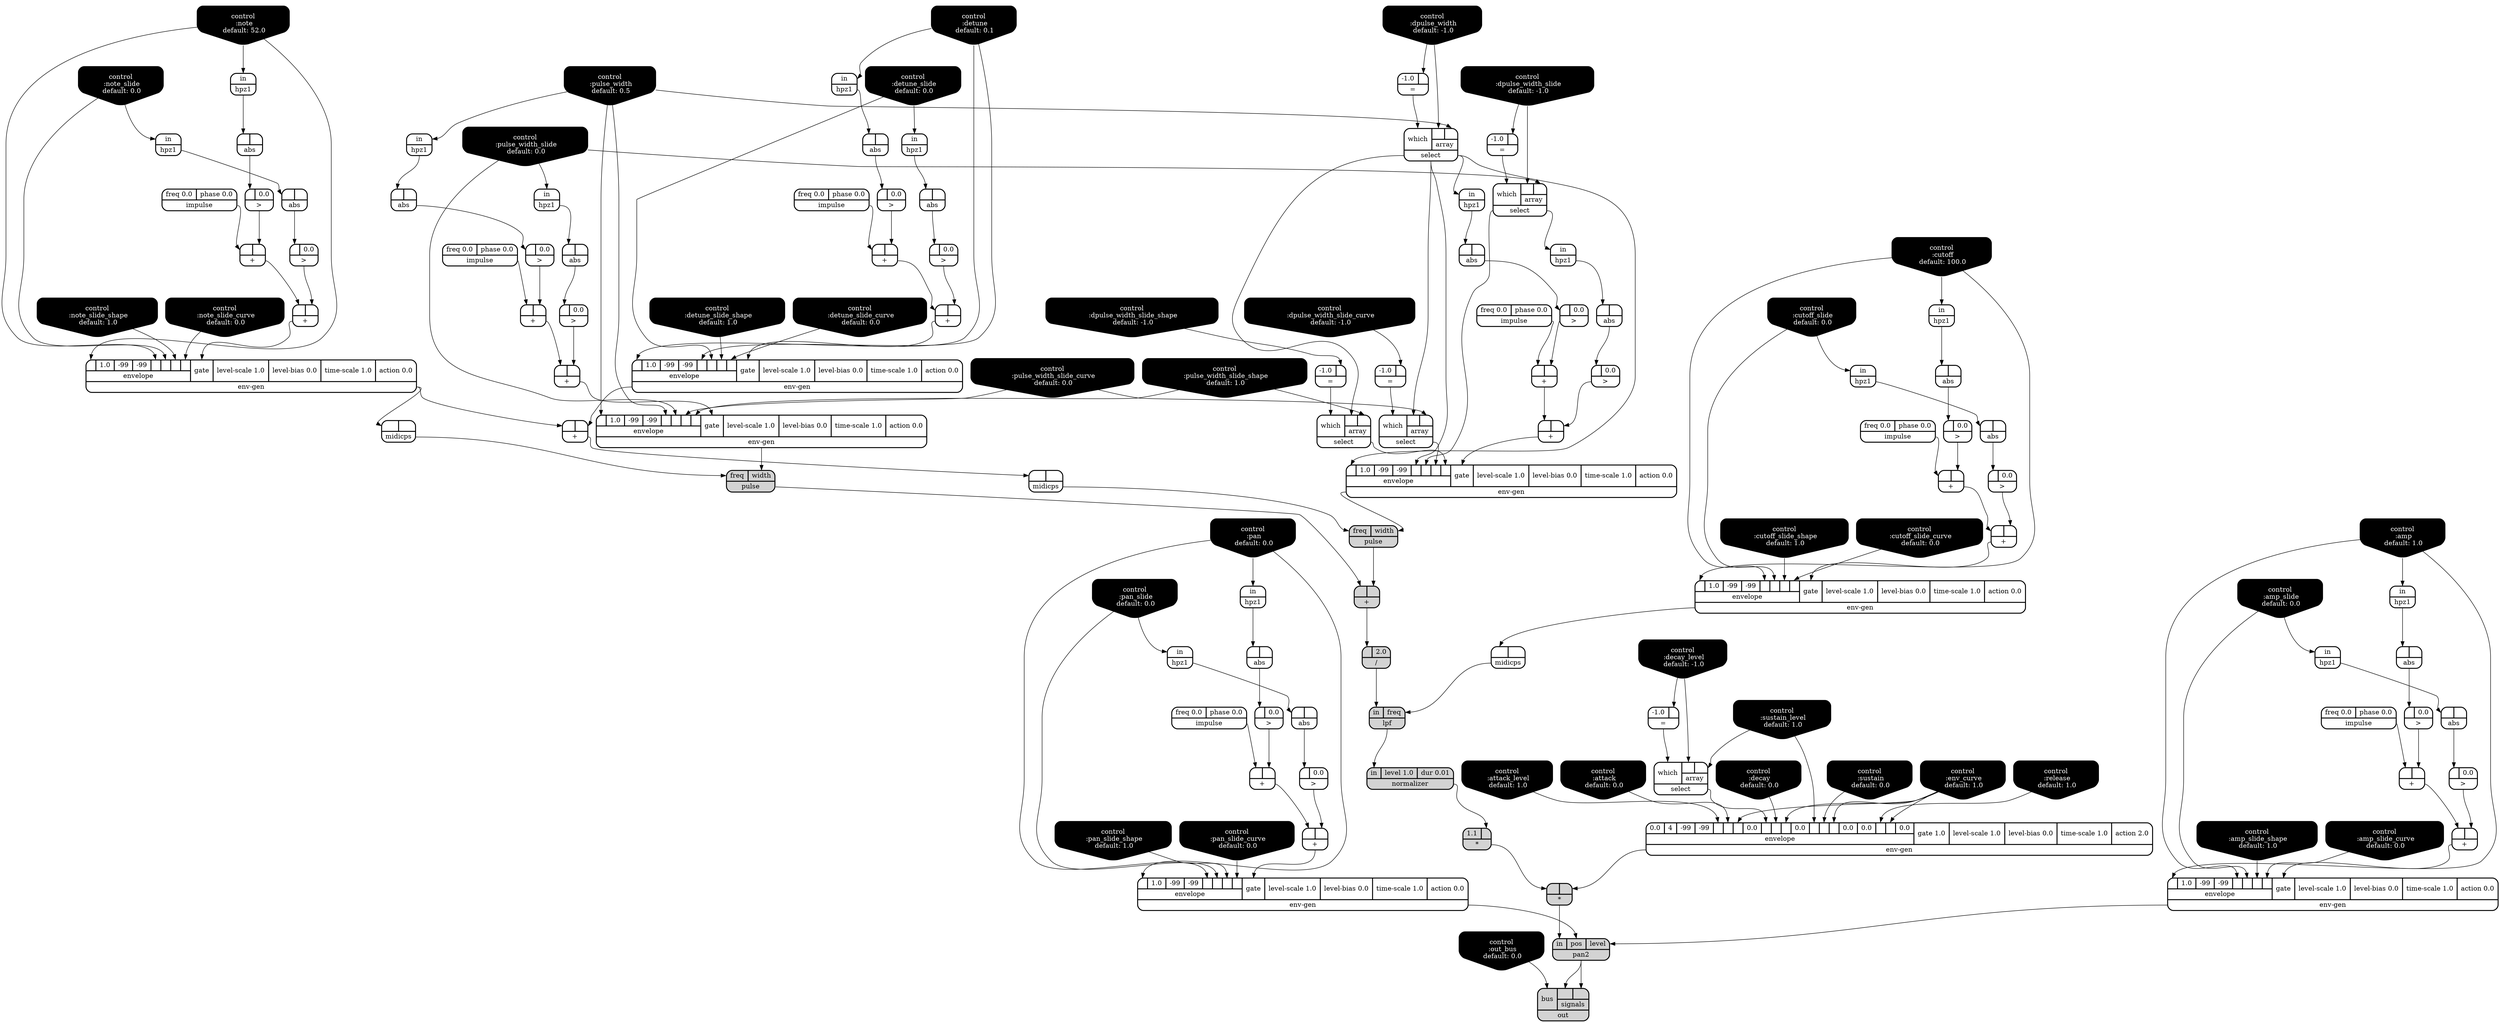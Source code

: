digraph synthdef {
117 [label = "{{ <a> 1.1|<b> } |<__UG_NAME__>* }" style="filled, bold, rounded"  shape=record rankdir=LR];
119 [label = "{{ <a> |<b> } |<__UG_NAME__>* }" style="filled, bold, rounded"  shape=record rankdir=LR];
60 [label = "{{ <a> |<b> } |<__UG_NAME__>+ }" style="bold, rounded" shape=record rankdir=LR];
64 [label = "{{ <a> |<b> } |<__UG_NAME__>+ }" style="bold, rounded" shape=record rankdir=LR];
72 [label = "{{ <a> |<b> } |<__UG_NAME__>+ }" style="bold, rounded" shape=record rankdir=LR];
77 [label = "{{ <a> |<b> } |<__UG_NAME__>+ }" style="bold, rounded" shape=record rankdir=LR];
81 [label = "{{ <a> |<b> } |<__UG_NAME__>+ }" style="bold, rounded" shape=record rankdir=LR];
85 [label = "{{ <a> |<b> } |<__UG_NAME__>+ }" style="bold, rounded" shape=record rankdir=LR];
86 [label = "{{ <a> |<b> } |<__UG_NAME__>+ }" style="bold, rounded" shape=record rankdir=LR];
88 [label = "{{ <a> |<b> } |<__UG_NAME__>+ }" style="bold, rounded" shape=record rankdir=LR];
92 [label = "{{ <a> |<b> } |<__UG_NAME__>+ }" style="bold, rounded" shape=record rankdir=LR];
97 [label = "{{ <a> |<b> } |<__UG_NAME__>+ }" style="bold, rounded" shape=record rankdir=LR];
103 [label = "{{ <a> |<b> } |<__UG_NAME__>+ }" style="filled, bold, rounded"  shape=record rankdir=LR];
106 [label = "{{ <a> |<b> } |<__UG_NAME__>+ }" style="bold, rounded" shape=record rankdir=LR];
110 [label = "{{ <a> |<b> } |<__UG_NAME__>+ }" style="bold, rounded" shape=record rankdir=LR];
122 [label = "{{ <a> |<b> } |<__UG_NAME__>+ }" style="bold, rounded" shape=record rankdir=LR];
125 [label = "{{ <a> |<b> } |<__UG_NAME__>+ }" style="bold, rounded" shape=record rankdir=LR];
128 [label = "{{ <a> |<b> } |<__UG_NAME__>+ }" style="bold, rounded" shape=record rankdir=LR];
104 [label = "{{ <a> |<b> 2.0} |<__UG_NAME__>/ }" style="filled, bold, rounded"  shape=record rankdir=LR];
40 [label = "{{ <a> -1.0|<b> } |<__UG_NAME__>= }" style="bold, rounded" shape=record rankdir=LR];
41 [label = "{{ <a> -1.0|<b> } |<__UG_NAME__>= }" style="bold, rounded" shape=record rankdir=LR];
46 [label = "{{ <a> -1.0|<b> } |<__UG_NAME__>= }" style="bold, rounded" shape=record rankdir=LR];
65 [label = "{{ <a> -1.0|<b> } |<__UG_NAME__>= }" style="bold, rounded" shape=record rankdir=LR];
98 [label = "{{ <a> -1.0|<b> } |<__UG_NAME__>= }" style="bold, rounded" shape=record rankdir=LR];
39 [label = "{{ <a> |<b> 0.0} |<__UG_NAME__>\> }" style="bold, rounded" shape=record rankdir=LR];
55 [label = "{{ <a> |<b> 0.0} |<__UG_NAME__>\> }" style="bold, rounded" shape=record rankdir=LR];
59 [label = "{{ <a> |<b> 0.0} |<__UG_NAME__>\> }" style="bold, rounded" shape=record rankdir=LR];
63 [label = "{{ <a> |<b> 0.0} |<__UG_NAME__>\> }" style="bold, rounded" shape=record rankdir=LR];
71 [label = "{{ <a> |<b> 0.0} |<__UG_NAME__>\> }" style="bold, rounded" shape=record rankdir=LR];
76 [label = "{{ <a> |<b> 0.0} |<__UG_NAME__>\> }" style="bold, rounded" shape=record rankdir=LR];
80 [label = "{{ <a> |<b> 0.0} |<__UG_NAME__>\> }" style="bold, rounded" shape=record rankdir=LR];
91 [label = "{{ <a> |<b> 0.0} |<__UG_NAME__>\> }" style="bold, rounded" shape=record rankdir=LR];
96 [label = "{{ <a> |<b> 0.0} |<__UG_NAME__>\> }" style="bold, rounded" shape=record rankdir=LR];
105 [label = "{{ <a> |<b> 0.0} |<__UG_NAME__>\> }" style="bold, rounded" shape=record rankdir=LR];
109 [label = "{{ <a> |<b> 0.0} |<__UG_NAME__>\> }" style="bold, rounded" shape=record rankdir=LR];
121 [label = "{{ <a> |<b> 0.0} |<__UG_NAME__>\> }" style="bold, rounded" shape=record rankdir=LR];
124 [label = "{{ <a> |<b> 0.0} |<__UG_NAME__>\> }" style="bold, rounded" shape=record rankdir=LR];
127 [label = "{{ <a> |<b> 0.0} |<__UG_NAME__>\> }" style="bold, rounded" shape=record rankdir=LR];
38 [label = "{{ <a> |<b> } |<__UG_NAME__>abs }" style="bold, rounded" shape=record rankdir=LR];
43 [label = "{{ <a> |<b> } |<__UG_NAME__>abs }" style="bold, rounded" shape=record rankdir=LR];
45 [label = "{{ <a> |<b> } |<__UG_NAME__>abs }" style="bold, rounded" shape=record rankdir=LR];
51 [label = "{{ <a> |<b> } |<__UG_NAME__>abs }" style="bold, rounded" shape=record rankdir=LR];
54 [label = "{{ <a> |<b> } |<__UG_NAME__>abs }" style="bold, rounded" shape=record rankdir=LR];
58 [label = "{{ <a> |<b> } |<__UG_NAME__>abs }" style="bold, rounded" shape=record rankdir=LR];
62 [label = "{{ <a> |<b> } |<__UG_NAME__>abs }" style="bold, rounded" shape=record rankdir=LR];
70 [label = "{{ <a> |<b> } |<__UG_NAME__>abs }" style="bold, rounded" shape=record rankdir=LR];
75 [label = "{{ <a> |<b> } |<__UG_NAME__>abs }" style="bold, rounded" shape=record rankdir=LR];
79 [label = "{{ <a> |<b> } |<__UG_NAME__>abs }" style="bold, rounded" shape=record rankdir=LR];
95 [label = "{{ <a> |<b> } |<__UG_NAME__>abs }" style="bold, rounded" shape=record rankdir=LR];
108 [label = "{{ <a> |<b> } |<__UG_NAME__>abs }" style="bold, rounded" shape=record rankdir=LR];
115 [label = "{{ <a> |<b> } |<__UG_NAME__>abs }" style="bold, rounded" shape=record rankdir=LR];
123 [label = "{{ <a> |<b> } |<__UG_NAME__>abs }" style="bold, rounded" shape=record rankdir=LR];
0 [label = "control
 :note
 default: 52.0" shape=invhouse style="rounded, filled, bold" fillcolor=black fontcolor=white ]; 
1 [label = "control
 :note_slide
 default: 0.0" shape=invhouse style="rounded, filled, bold" fillcolor=black fontcolor=white ]; 
2 [label = "control
 :note_slide_shape
 default: 1.0" shape=invhouse style="rounded, filled, bold" fillcolor=black fontcolor=white ]; 
3 [label = "control
 :note_slide_curve
 default: 0.0" shape=invhouse style="rounded, filled, bold" fillcolor=black fontcolor=white ]; 
4 [label = "control
 :amp
 default: 1.0" shape=invhouse style="rounded, filled, bold" fillcolor=black fontcolor=white ]; 
5 [label = "control
 :amp_slide
 default: 0.0" shape=invhouse style="rounded, filled, bold" fillcolor=black fontcolor=white ]; 
6 [label = "control
 :amp_slide_shape
 default: 1.0" shape=invhouse style="rounded, filled, bold" fillcolor=black fontcolor=white ]; 
7 [label = "control
 :amp_slide_curve
 default: 0.0" shape=invhouse style="rounded, filled, bold" fillcolor=black fontcolor=white ]; 
8 [label = "control
 :pan
 default: 0.0" shape=invhouse style="rounded, filled, bold" fillcolor=black fontcolor=white ]; 
9 [label = "control
 :pan_slide
 default: 0.0" shape=invhouse style="rounded, filled, bold" fillcolor=black fontcolor=white ]; 
10 [label = "control
 :pan_slide_shape
 default: 1.0" shape=invhouse style="rounded, filled, bold" fillcolor=black fontcolor=white ]; 
11 [label = "control
 :pan_slide_curve
 default: 0.0" shape=invhouse style="rounded, filled, bold" fillcolor=black fontcolor=white ]; 
12 [label = "control
 :attack
 default: 0.0" shape=invhouse style="rounded, filled, bold" fillcolor=black fontcolor=white ]; 
13 [label = "control
 :decay
 default: 0.0" shape=invhouse style="rounded, filled, bold" fillcolor=black fontcolor=white ]; 
14 [label = "control
 :sustain
 default: 0.0" shape=invhouse style="rounded, filled, bold" fillcolor=black fontcolor=white ]; 
15 [label = "control
 :release
 default: 1.0" shape=invhouse style="rounded, filled, bold" fillcolor=black fontcolor=white ]; 
16 [label = "control
 :attack_level
 default: 1.0" shape=invhouse style="rounded, filled, bold" fillcolor=black fontcolor=white ]; 
17 [label = "control
 :decay_level
 default: -1.0" shape=invhouse style="rounded, filled, bold" fillcolor=black fontcolor=white ]; 
18 [label = "control
 :sustain_level
 default: 1.0" shape=invhouse style="rounded, filled, bold" fillcolor=black fontcolor=white ]; 
19 [label = "control
 :env_curve
 default: 1.0" shape=invhouse style="rounded, filled, bold" fillcolor=black fontcolor=white ]; 
20 [label = "control
 :cutoff
 default: 100.0" shape=invhouse style="rounded, filled, bold" fillcolor=black fontcolor=white ]; 
21 [label = "control
 :cutoff_slide
 default: 0.0" shape=invhouse style="rounded, filled, bold" fillcolor=black fontcolor=white ]; 
22 [label = "control
 :cutoff_slide_shape
 default: 1.0" shape=invhouse style="rounded, filled, bold" fillcolor=black fontcolor=white ]; 
23 [label = "control
 :cutoff_slide_curve
 default: 0.0" shape=invhouse style="rounded, filled, bold" fillcolor=black fontcolor=white ]; 
24 [label = "control
 :detune
 default: 0.1" shape=invhouse style="rounded, filled, bold" fillcolor=black fontcolor=white ]; 
25 [label = "control
 :detune_slide
 default: 0.0" shape=invhouse style="rounded, filled, bold" fillcolor=black fontcolor=white ]; 
26 [label = "control
 :detune_slide_shape
 default: 1.0" shape=invhouse style="rounded, filled, bold" fillcolor=black fontcolor=white ]; 
27 [label = "control
 :detune_slide_curve
 default: 0.0" shape=invhouse style="rounded, filled, bold" fillcolor=black fontcolor=white ]; 
28 [label = "control
 :pulse_width
 default: 0.5" shape=invhouse style="rounded, filled, bold" fillcolor=black fontcolor=white ]; 
29 [label = "control
 :pulse_width_slide
 default: 0.0" shape=invhouse style="rounded, filled, bold" fillcolor=black fontcolor=white ]; 
30 [label = "control
 :pulse_width_slide_shape
 default: 1.0" shape=invhouse style="rounded, filled, bold" fillcolor=black fontcolor=white ]; 
31 [label = "control
 :pulse_width_slide_curve
 default: 0.0" shape=invhouse style="rounded, filled, bold" fillcolor=black fontcolor=white ]; 
32 [label = "control
 :dpulse_width
 default: -1.0" shape=invhouse style="rounded, filled, bold" fillcolor=black fontcolor=white ]; 
33 [label = "control
 :dpulse_width_slide
 default: -1.0" shape=invhouse style="rounded, filled, bold" fillcolor=black fontcolor=white ]; 
34 [label = "control
 :dpulse_width_slide_shape
 default: -1.0" shape=invhouse style="rounded, filled, bold" fillcolor=black fontcolor=white ]; 
35 [label = "control
 :dpulse_width_slide_curve
 default: -1.0" shape=invhouse style="rounded, filled, bold" fillcolor=black fontcolor=white ]; 
36 [label = "control
 :out_bus
 default: 0.0" shape=invhouse style="rounded, filled, bold" fillcolor=black fontcolor=white ]; 
66 [label = "{{ {{<envelope___control___0>|1.0|-99|-99|<envelope___control___4>|<envelope___control___5>|<envelope___control___6>|<envelope___control___7>}|envelope}|<gate> gate|<level____scale> level-scale 1.0|<level____bias> level-bias 0.0|<time____scale> time-scale 1.0|<action> action 0.0} |<__UG_NAME__>env-gen }" style="bold, rounded" shape=record rankdir=LR];
82 [label = "{{ {{<envelope___control___0>|1.0|-99|-99|<envelope___control___4>|<envelope___control___5>|<envelope___control___6>|<envelope___control___7>}|envelope}|<gate> gate|<level____scale> level-scale 1.0|<level____bias> level-bias 0.0|<time____scale> time-scale 1.0|<action> action 0.0} |<__UG_NAME__>env-gen }" style="bold, rounded" shape=record rankdir=LR];
87 [label = "{{ {{<envelope___control___0>|1.0|-99|-99|<envelope___control___4>|<envelope___control___5>|<envelope___control___6>|<envelope___control___7>}|envelope}|<gate> gate|<level____scale> level-scale 1.0|<level____bias> level-bias 0.0|<time____scale> time-scale 1.0|<action> action 0.0} |<__UG_NAME__>env-gen }" style="bold, rounded" shape=record rankdir=LR];
101 [label = "{{ {{<envelope___select___0>|1.0|-99|-99|<envelope___select___4>|<envelope___select___5>|<envelope___select___6>|<envelope___select___7>}|envelope}|<gate> gate|<level____scale> level-scale 1.0|<level____bias> level-bias 0.0|<time____scale> time-scale 1.0|<action> action 0.0} |<__UG_NAME__>env-gen }" style="bold, rounded" shape=record rankdir=LR];
111 [label = "{{ {{<envelope___control___0>|1.0|-99|-99|<envelope___control___4>|<envelope___control___5>|<envelope___control___6>|<envelope___control___7>}|envelope}|<gate> gate|<level____scale> level-scale 1.0|<level____bias> level-bias 0.0|<time____scale> time-scale 1.0|<action> action 0.0} |<__UG_NAME__>env-gen }" style="bold, rounded" shape=record rankdir=LR];
118 [label = "{{ {{0.0|4|-99|-99|<envelope___control___4>|<envelope___control___5>|<envelope___control___6>|0.0|<envelope___select___8>|<envelope___control___9>|<envelope___control___10>|0.0|<envelope___control___12>|<envelope___control___13>|<envelope___control___14>|0.0|0.0|<envelope___control___17>|<envelope___control___18>|0.0}|envelope}|<gate> gate 1.0|<level____scale> level-scale 1.0|<level____bias> level-bias 0.0|<time____scale> time-scale 1.0|<action> action 2.0} |<__UG_NAME__>env-gen }" style="bold, rounded" shape=record rankdir=LR];
126 [label = "{{ {{<envelope___control___0>|1.0|-99|-99|<envelope___control___4>|<envelope___control___5>|<envelope___control___6>|<envelope___control___7>}|envelope}|<gate> gate|<level____scale> level-scale 1.0|<level____bias> level-bias 0.0|<time____scale> time-scale 1.0|<action> action 0.0} |<__UG_NAME__>env-gen }" style="bold, rounded" shape=record rankdir=LR];
129 [label = "{{ {{<envelope___control___0>|1.0|-99|-99|<envelope___control___4>|<envelope___control___5>|<envelope___control___6>|<envelope___control___7>}|envelope}|<gate> gate|<level____scale> level-scale 1.0|<level____bias> level-bias 0.0|<time____scale> time-scale 1.0|<action> action 0.0} |<__UG_NAME__>env-gen }" style="bold, rounded" shape=record rankdir=LR];
37 [label = "{{ <in> in} |<__UG_NAME__>hpz1 }" style="bold, rounded" shape=record rankdir=LR];
42 [label = "{{ <in> in} |<__UG_NAME__>hpz1 }" style="bold, rounded" shape=record rankdir=LR];
44 [label = "{{ <in> in} |<__UG_NAME__>hpz1 }" style="bold, rounded" shape=record rankdir=LR];
48 [label = "{{ <in> in} |<__UG_NAME__>hpz1 }" style="bold, rounded" shape=record rankdir=LR];
50 [label = "{{ <in> in} |<__UG_NAME__>hpz1 }" style="bold, rounded" shape=record rankdir=LR];
53 [label = "{{ <in> in} |<__UG_NAME__>hpz1 }" style="bold, rounded" shape=record rankdir=LR];
57 [label = "{{ <in> in} |<__UG_NAME__>hpz1 }" style="bold, rounded" shape=record rankdir=LR];
61 [label = "{{ <in> in} |<__UG_NAME__>hpz1 }" style="bold, rounded" shape=record rankdir=LR];
69 [label = "{{ <in> in} |<__UG_NAME__>hpz1 }" style="bold, rounded" shape=record rankdir=LR];
74 [label = "{{ <in> in} |<__UG_NAME__>hpz1 }" style="bold, rounded" shape=record rankdir=LR];
78 [label = "{{ <in> in} |<__UG_NAME__>hpz1 }" style="bold, rounded" shape=record rankdir=LR];
94 [label = "{{ <in> in} |<__UG_NAME__>hpz1 }" style="bold, rounded" shape=record rankdir=LR];
107 [label = "{{ <in> in} |<__UG_NAME__>hpz1 }" style="bold, rounded" shape=record rankdir=LR];
114 [label = "{{ <in> in} |<__UG_NAME__>hpz1 }" style="bold, rounded" shape=record rankdir=LR];
52 [label = "{{ <freq> freq 0.0|<phase> phase 0.0} |<__UG_NAME__>impulse }" style="bold, rounded" shape=record rankdir=LR];
56 [label = "{{ <freq> freq 0.0|<phase> phase 0.0} |<__UG_NAME__>impulse }" style="bold, rounded" shape=record rankdir=LR];
68 [label = "{{ <freq> freq 0.0|<phase> phase 0.0} |<__UG_NAME__>impulse }" style="bold, rounded" shape=record rankdir=LR];
73 [label = "{{ <freq> freq 0.0|<phase> phase 0.0} |<__UG_NAME__>impulse }" style="bold, rounded" shape=record rankdir=LR];
84 [label = "{{ <freq> freq 0.0|<phase> phase 0.0} |<__UG_NAME__>impulse }" style="bold, rounded" shape=record rankdir=LR];
90 [label = "{{ <freq> freq 0.0|<phase> phase 0.0} |<__UG_NAME__>impulse }" style="bold, rounded" shape=record rankdir=LR];
120 [label = "{{ <freq> freq 0.0|<phase> phase 0.0} |<__UG_NAME__>impulse }" style="bold, rounded" shape=record rankdir=LR];
113 [label = "{{ <in> in|<freq> freq} |<__UG_NAME__>lpf }" style="filled, bold, rounded"  shape=record rankdir=LR];
67 [label = "{{ <a> |<b> } |<__UG_NAME__>midicps }" style="bold, rounded" shape=record rankdir=LR];
89 [label = "{{ <a> |<b> } |<__UG_NAME__>midicps }" style="bold, rounded" shape=record rankdir=LR];
112 [label = "{{ <a> |<b> } |<__UG_NAME__>midicps }" style="bold, rounded" shape=record rankdir=LR];
116 [label = "{{ <in> in|<level> level 1.0|<dur> dur 0.01} |<__UG_NAME__>normalizer }" style="filled, bold, rounded"  shape=record rankdir=LR];
131 [label = "{{ <bus> bus|{{<signals___pan2___0>|<signals___pan2___1>}|signals}} |<__UG_NAME__>out }" style="filled, bold, rounded"  shape=record rankdir=LR];
130 [label = "{{ <in> in|<pos> pos|<level> level} |<__UG_NAME__>pan2 }" style="filled, bold, rounded"  shape=record rankdir=LR];
83 [label = "{{ <freq> freq|<width> width} |<__UG_NAME__>pulse }" style="filled, bold, rounded"  shape=record rankdir=LR];
102 [label = "{{ <freq> freq|<width> width} |<__UG_NAME__>pulse }" style="filled, bold, rounded"  shape=record rankdir=LR];
47 [label = "{{ <which> which|{{<array___control___0>|<array___control___1>}|array}} |<__UG_NAME__>select }" style="bold, rounded" shape=record rankdir=LR];
49 [label = "{{ <which> which|{{<array___control___0>|<array___control___1>}|array}} |<__UG_NAME__>select }" style="bold, rounded" shape=record rankdir=LR];
93 [label = "{{ <which> which|{{<array___control___0>|<array___control___1>}|array}} |<__UG_NAME__>select }" style="bold, rounded" shape=record rankdir=LR];
99 [label = "{{ <which> which|{{<array___select___0>|<array___control___1>}|array}} |<__UG_NAME__>select }" style="bold, rounded" shape=record rankdir=LR];
100 [label = "{{ <which> which|{{<array___select___0>|<array___control___1>}|array}} |<__UG_NAME__>select }" style="bold, rounded" shape=record rankdir=LR];

116:__UG_NAME__ -> 117:b ;
118:__UG_NAME__ -> 119:b ;
117:__UG_NAME__ -> 119:a ;
59:__UG_NAME__ -> 60:b ;
56:__UG_NAME__ -> 60:a ;
63:__UG_NAME__ -> 64:b ;
60:__UG_NAME__ -> 64:a ;
71:__UG_NAME__ -> 72:b ;
68:__UG_NAME__ -> 72:a ;
76:__UG_NAME__ -> 77:b ;
52:__UG_NAME__ -> 77:a ;
80:__UG_NAME__ -> 81:b ;
77:__UG_NAME__ -> 81:a ;
39:__UG_NAME__ -> 85:b ;
84:__UG_NAME__ -> 85:a ;
55:__UG_NAME__ -> 86:b ;
85:__UG_NAME__ -> 86:a ;
87:__UG_NAME__ -> 88:b ;
66:__UG_NAME__ -> 88:a ;
91:__UG_NAME__ -> 92:b ;
90:__UG_NAME__ -> 92:a ;
96:__UG_NAME__ -> 97:b ;
92:__UG_NAME__ -> 97:a ;
102:__UG_NAME__ -> 103:b ;
83:__UG_NAME__ -> 103:a ;
105:__UG_NAME__ -> 106:b ;
73:__UG_NAME__ -> 106:a ;
109:__UG_NAME__ -> 110:b ;
106:__UG_NAME__ -> 110:a ;
121:__UG_NAME__ -> 122:b ;
120:__UG_NAME__ -> 122:a ;
124:__UG_NAME__ -> 125:b ;
122:__UG_NAME__ -> 125:a ;
127:__UG_NAME__ -> 128:b ;
72:__UG_NAME__ -> 128:a ;
103:__UG_NAME__ -> 104:a ;
32:__UG_NAME__ -> 40:b ;
34:__UG_NAME__ -> 41:b ;
17:__UG_NAME__ -> 46:b ;
33:__UG_NAME__ -> 65:b ;
35:__UG_NAME__ -> 98:b ;
38:__UG_NAME__ -> 39:a ;
45:__UG_NAME__ -> 55:a ;
58:__UG_NAME__ -> 59:a ;
62:__UG_NAME__ -> 63:a ;
70:__UG_NAME__ -> 71:a ;
75:__UG_NAME__ -> 76:a ;
79:__UG_NAME__ -> 80:a ;
51:__UG_NAME__ -> 91:a ;
95:__UG_NAME__ -> 96:a ;
54:__UG_NAME__ -> 105:a ;
108:__UG_NAME__ -> 109:a ;
115:__UG_NAME__ -> 121:a ;
123:__UG_NAME__ -> 124:a ;
43:__UG_NAME__ -> 127:a ;
37:__UG_NAME__ -> 38:a ;
42:__UG_NAME__ -> 43:a ;
44:__UG_NAME__ -> 45:a ;
50:__UG_NAME__ -> 51:a ;
53:__UG_NAME__ -> 54:a ;
57:__UG_NAME__ -> 58:a ;
61:__UG_NAME__ -> 62:a ;
69:__UG_NAME__ -> 70:a ;
74:__UG_NAME__ -> 75:a ;
78:__UG_NAME__ -> 79:a ;
94:__UG_NAME__ -> 95:a ;
107:__UG_NAME__ -> 108:a ;
114:__UG_NAME__ -> 115:a ;
48:__UG_NAME__ -> 123:a ;
64:__UG_NAME__ -> 66:gate ;
0:__UG_NAME__ -> 66:envelope___control___0 ;
0:__UG_NAME__ -> 66:envelope___control___4 ;
1:__UG_NAME__ -> 66:envelope___control___5 ;
2:__UG_NAME__ -> 66:envelope___control___6 ;
3:__UG_NAME__ -> 66:envelope___control___7 ;
81:__UG_NAME__ -> 82:gate ;
28:__UG_NAME__ -> 82:envelope___control___0 ;
28:__UG_NAME__ -> 82:envelope___control___4 ;
29:__UG_NAME__ -> 82:envelope___control___5 ;
31:__UG_NAME__ -> 82:envelope___control___6 ;
30:__UG_NAME__ -> 82:envelope___control___7 ;
86:__UG_NAME__ -> 87:gate ;
24:__UG_NAME__ -> 87:envelope___control___0 ;
24:__UG_NAME__ -> 87:envelope___control___4 ;
25:__UG_NAME__ -> 87:envelope___control___5 ;
26:__UG_NAME__ -> 87:envelope___control___6 ;
27:__UG_NAME__ -> 87:envelope___control___7 ;
97:__UG_NAME__ -> 101:gate ;
49:__UG_NAME__ -> 101:envelope___select___0 ;
49:__UG_NAME__ -> 101:envelope___select___4 ;
93:__UG_NAME__ -> 101:envelope___select___5 ;
99:__UG_NAME__ -> 101:envelope___select___6 ;
100:__UG_NAME__ -> 101:envelope___select___7 ;
110:__UG_NAME__ -> 111:gate ;
20:__UG_NAME__ -> 111:envelope___control___0 ;
20:__UG_NAME__ -> 111:envelope___control___4 ;
21:__UG_NAME__ -> 111:envelope___control___5 ;
22:__UG_NAME__ -> 111:envelope___control___6 ;
23:__UG_NAME__ -> 111:envelope___control___7 ;
16:__UG_NAME__ -> 118:envelope___control___4 ;
12:__UG_NAME__ -> 118:envelope___control___5 ;
19:__UG_NAME__ -> 118:envelope___control___6 ;
47:__UG_NAME__ -> 118:envelope___select___8 ;
13:__UG_NAME__ -> 118:envelope___control___9 ;
19:__UG_NAME__ -> 118:envelope___control___10 ;
18:__UG_NAME__ -> 118:envelope___control___12 ;
14:__UG_NAME__ -> 118:envelope___control___13 ;
19:__UG_NAME__ -> 118:envelope___control___14 ;
15:__UG_NAME__ -> 118:envelope___control___17 ;
19:__UG_NAME__ -> 118:envelope___control___18 ;
125:__UG_NAME__ -> 126:gate ;
8:__UG_NAME__ -> 126:envelope___control___0 ;
8:__UG_NAME__ -> 126:envelope___control___4 ;
9:__UG_NAME__ -> 126:envelope___control___5 ;
10:__UG_NAME__ -> 126:envelope___control___6 ;
11:__UG_NAME__ -> 126:envelope___control___7 ;
128:__UG_NAME__ -> 129:gate ;
4:__UG_NAME__ -> 129:envelope___control___0 ;
4:__UG_NAME__ -> 129:envelope___control___4 ;
5:__UG_NAME__ -> 129:envelope___control___5 ;
6:__UG_NAME__ -> 129:envelope___control___6 ;
7:__UG_NAME__ -> 129:envelope___control___7 ;
24:__UG_NAME__ -> 37:in ;
5:__UG_NAME__ -> 42:in ;
25:__UG_NAME__ -> 44:in ;
9:__UG_NAME__ -> 48:in ;
49:__UG_NAME__ -> 50:in ;
20:__UG_NAME__ -> 53:in ;
0:__UG_NAME__ -> 57:in ;
1:__UG_NAME__ -> 61:in ;
4:__UG_NAME__ -> 69:in ;
28:__UG_NAME__ -> 74:in ;
29:__UG_NAME__ -> 78:in ;
93:__UG_NAME__ -> 94:in ;
21:__UG_NAME__ -> 107:in ;
8:__UG_NAME__ -> 114:in ;
112:__UG_NAME__ -> 113:freq ;
104:__UG_NAME__ -> 113:in ;
66:__UG_NAME__ -> 67:a ;
88:__UG_NAME__ -> 89:a ;
111:__UG_NAME__ -> 112:a ;
113:__UG_NAME__ -> 116:in ;
130:__UG_NAME__ -> 131:signals___pan2___0 ;
130:__UG_NAME__ -> 131:signals___pan2___1 ;
36:__UG_NAME__ -> 131:bus ;
129:__UG_NAME__ -> 130:level ;
126:__UG_NAME__ -> 130:pos ;
119:__UG_NAME__ -> 130:in ;
82:__UG_NAME__ -> 83:width ;
67:__UG_NAME__ -> 83:freq ;
101:__UG_NAME__ -> 102:width ;
89:__UG_NAME__ -> 102:freq ;
17:__UG_NAME__ -> 47:array___control___0 ;
18:__UG_NAME__ -> 47:array___control___1 ;
46:__UG_NAME__ -> 47:which ;
32:__UG_NAME__ -> 49:array___control___0 ;
28:__UG_NAME__ -> 49:array___control___1 ;
40:__UG_NAME__ -> 49:which ;
33:__UG_NAME__ -> 93:array___control___0 ;
29:__UG_NAME__ -> 93:array___control___1 ;
65:__UG_NAME__ -> 93:which ;
49:__UG_NAME__ -> 99:array___select___0 ;
31:__UG_NAME__ -> 99:array___control___1 ;
98:__UG_NAME__ -> 99:which ;
49:__UG_NAME__ -> 100:array___select___0 ;
30:__UG_NAME__ -> 100:array___control___1 ;
41:__UG_NAME__ -> 100:which ;

}
